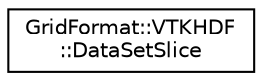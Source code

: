 digraph "Graphical Class Hierarchy"
{
 // LATEX_PDF_SIZE
  edge [fontname="Helvetica",fontsize="10",labelfontname="Helvetica",labelfontsize="10"];
  node [fontname="Helvetica",fontsize="10",shape=record];
  rankdir="LR";
  Node0 [label="GridFormat::VTKHDF\l::DataSetSlice",height=0.2,width=0.4,color="black", fillcolor="white", style="filled",URL="$structGridFormat_1_1VTKHDF_1_1DataSetSlice.html",tooltip=" "];
}
